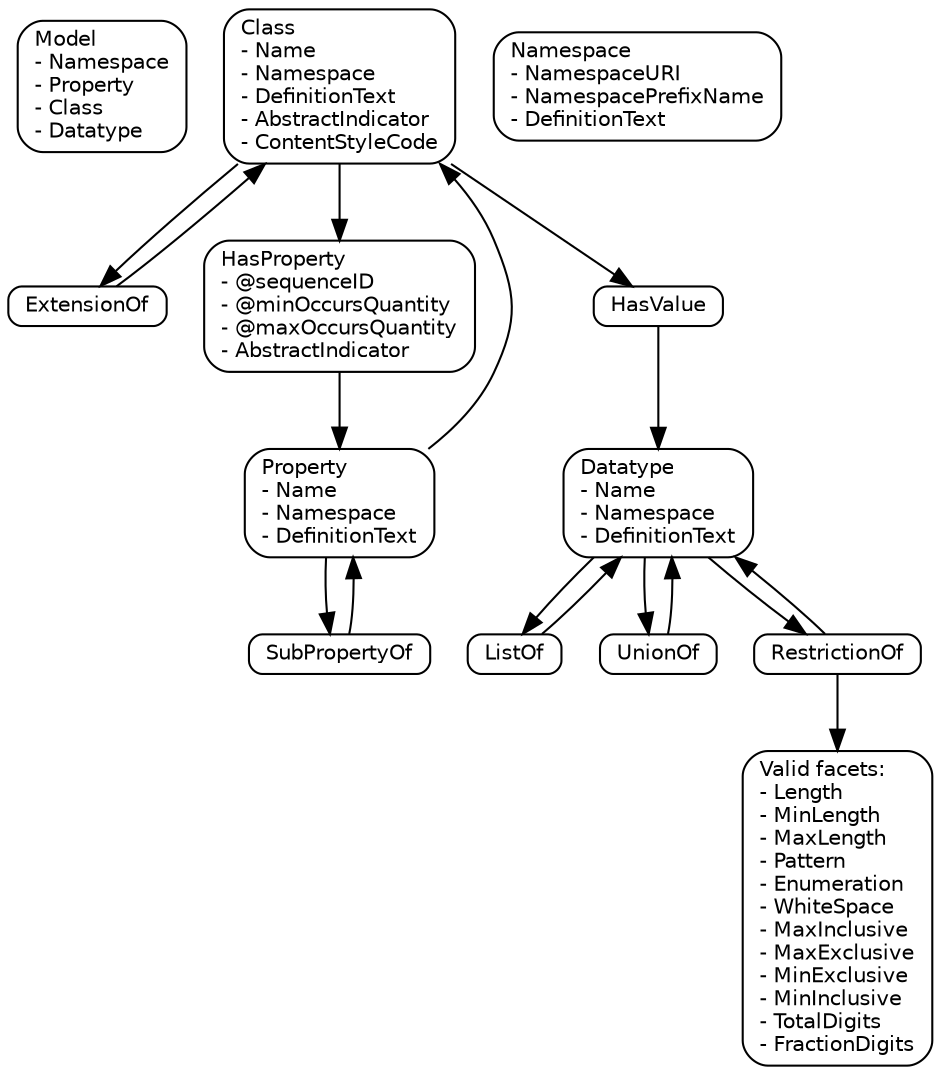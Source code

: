 digraph G {
  edge [fontname = "Helvetica", fontsize = 10, dir = forward];
  node [fontname = "Helvetica", fontsize = 10, width = 0, height = 0, label="\N\l"];
  rankdir = TB;

  node [shape=Mrecord];
  
  { rank = same;
    Model;
    Class;
    Namespace;
    }

  Class [rank = 1];

  // model ///////////////////////////////////////////////////////////////////

  Model [label="\N\l- Namespace\l- Property\l- Class\l- Datatype\l"];

  // namespace ///////////////////////////////////////////////////////

  Namespace [label="\N\l- NamespaceURI\l- NamespacePrefixName\l- DefinitionText\l"];

  //  Model -> Namespace [style = invis];

  // object property ///////////////////////////////////////////////////////

  Property [label="\N\l- Name\l- Namespace\l- DefinitionText\l"];
  Property -> Class;
  // Property -> SubPropertyOf [dir=both];
  Property -> SubPropertyOf -> Property;

  // class ///////////////////////////////////////////////////////

  Class [label="\N\l- Name\l- Namespace\l- DefinitionText\l- AbstractIndicator\l- ContentStyleCode"];
  Class -> ExtensionOf -> Class;
  Class -> { HasProperty HasValue }
  ExtensionOf [label="\N\l"];
  
  HasValue [label="\N\l"];
  HasValue -> Datatype;

  HasProperty [label="\N\l- @sequenceID\l- @minOccursQuantity\l- @maxOccursQuantity\l- AbstractIndicator\l"];
  HasProperty -> Property;

  // datatype ///////////////////////////////////////////////////////

  Datatype [label="\N\l- Name\l- Namespace\l- DefinitionText\l"];
  // Datatype -> ListOf [dir=both];
  Datatype -> ListOf -> Datatype;
  // Datatype -> UnionOf [dir=both];
  Datatype -> UnionOf -> Datatype;
  // Datatype -> RestrictionOf [dir=both];
  Datatype -> RestrictionOf -> Datatype;

  RestrictionOf -> Facets;

  // facets
  edge [dir=back, label="subst"];
  Facets [label="Valid facets:\l- Length\l- MinLength\l- MaxLength\l- Pattern\l- Enumeration\l- WhiteSpace\l- MaxInclusive\l- MaxExclusive\l- MinExclusive\l- MinInclusive\l- TotalDigits\l- FractionDigits\l"];
  
}
